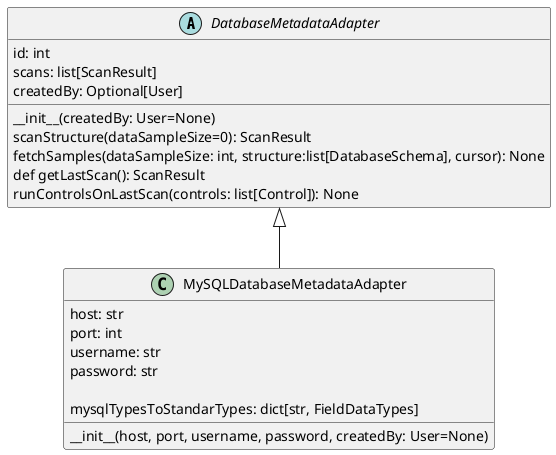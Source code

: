 @startuml Diagrama de relacion entre DatabaseMetadataAdapter y sus hijos


abstract class DatabaseMetadataAdapter{
    id: int
    scans: list[ScanResult]
    createdBy: Optional[User]

    __init__(createdBy: User=None)
    scanStructure(dataSampleSize=0): ScanResult
    fetchSamples(dataSampleSize: int, structure:list[DatabaseSchema], cursor): None
    def getLastScan(): ScanResult
    runControlsOnLastScan(controls: list[Control]): None
}

class MySQLDatabaseMetadataAdapter extends DatabaseMetadataAdapter{
    host: str
    port: int
    username: str
    password: str

    mysqlTypesToStandarTypes: dict[str, FieldDataTypes]
    __init__(host, port, username, password, createdBy: User=None)
}

@enduml
